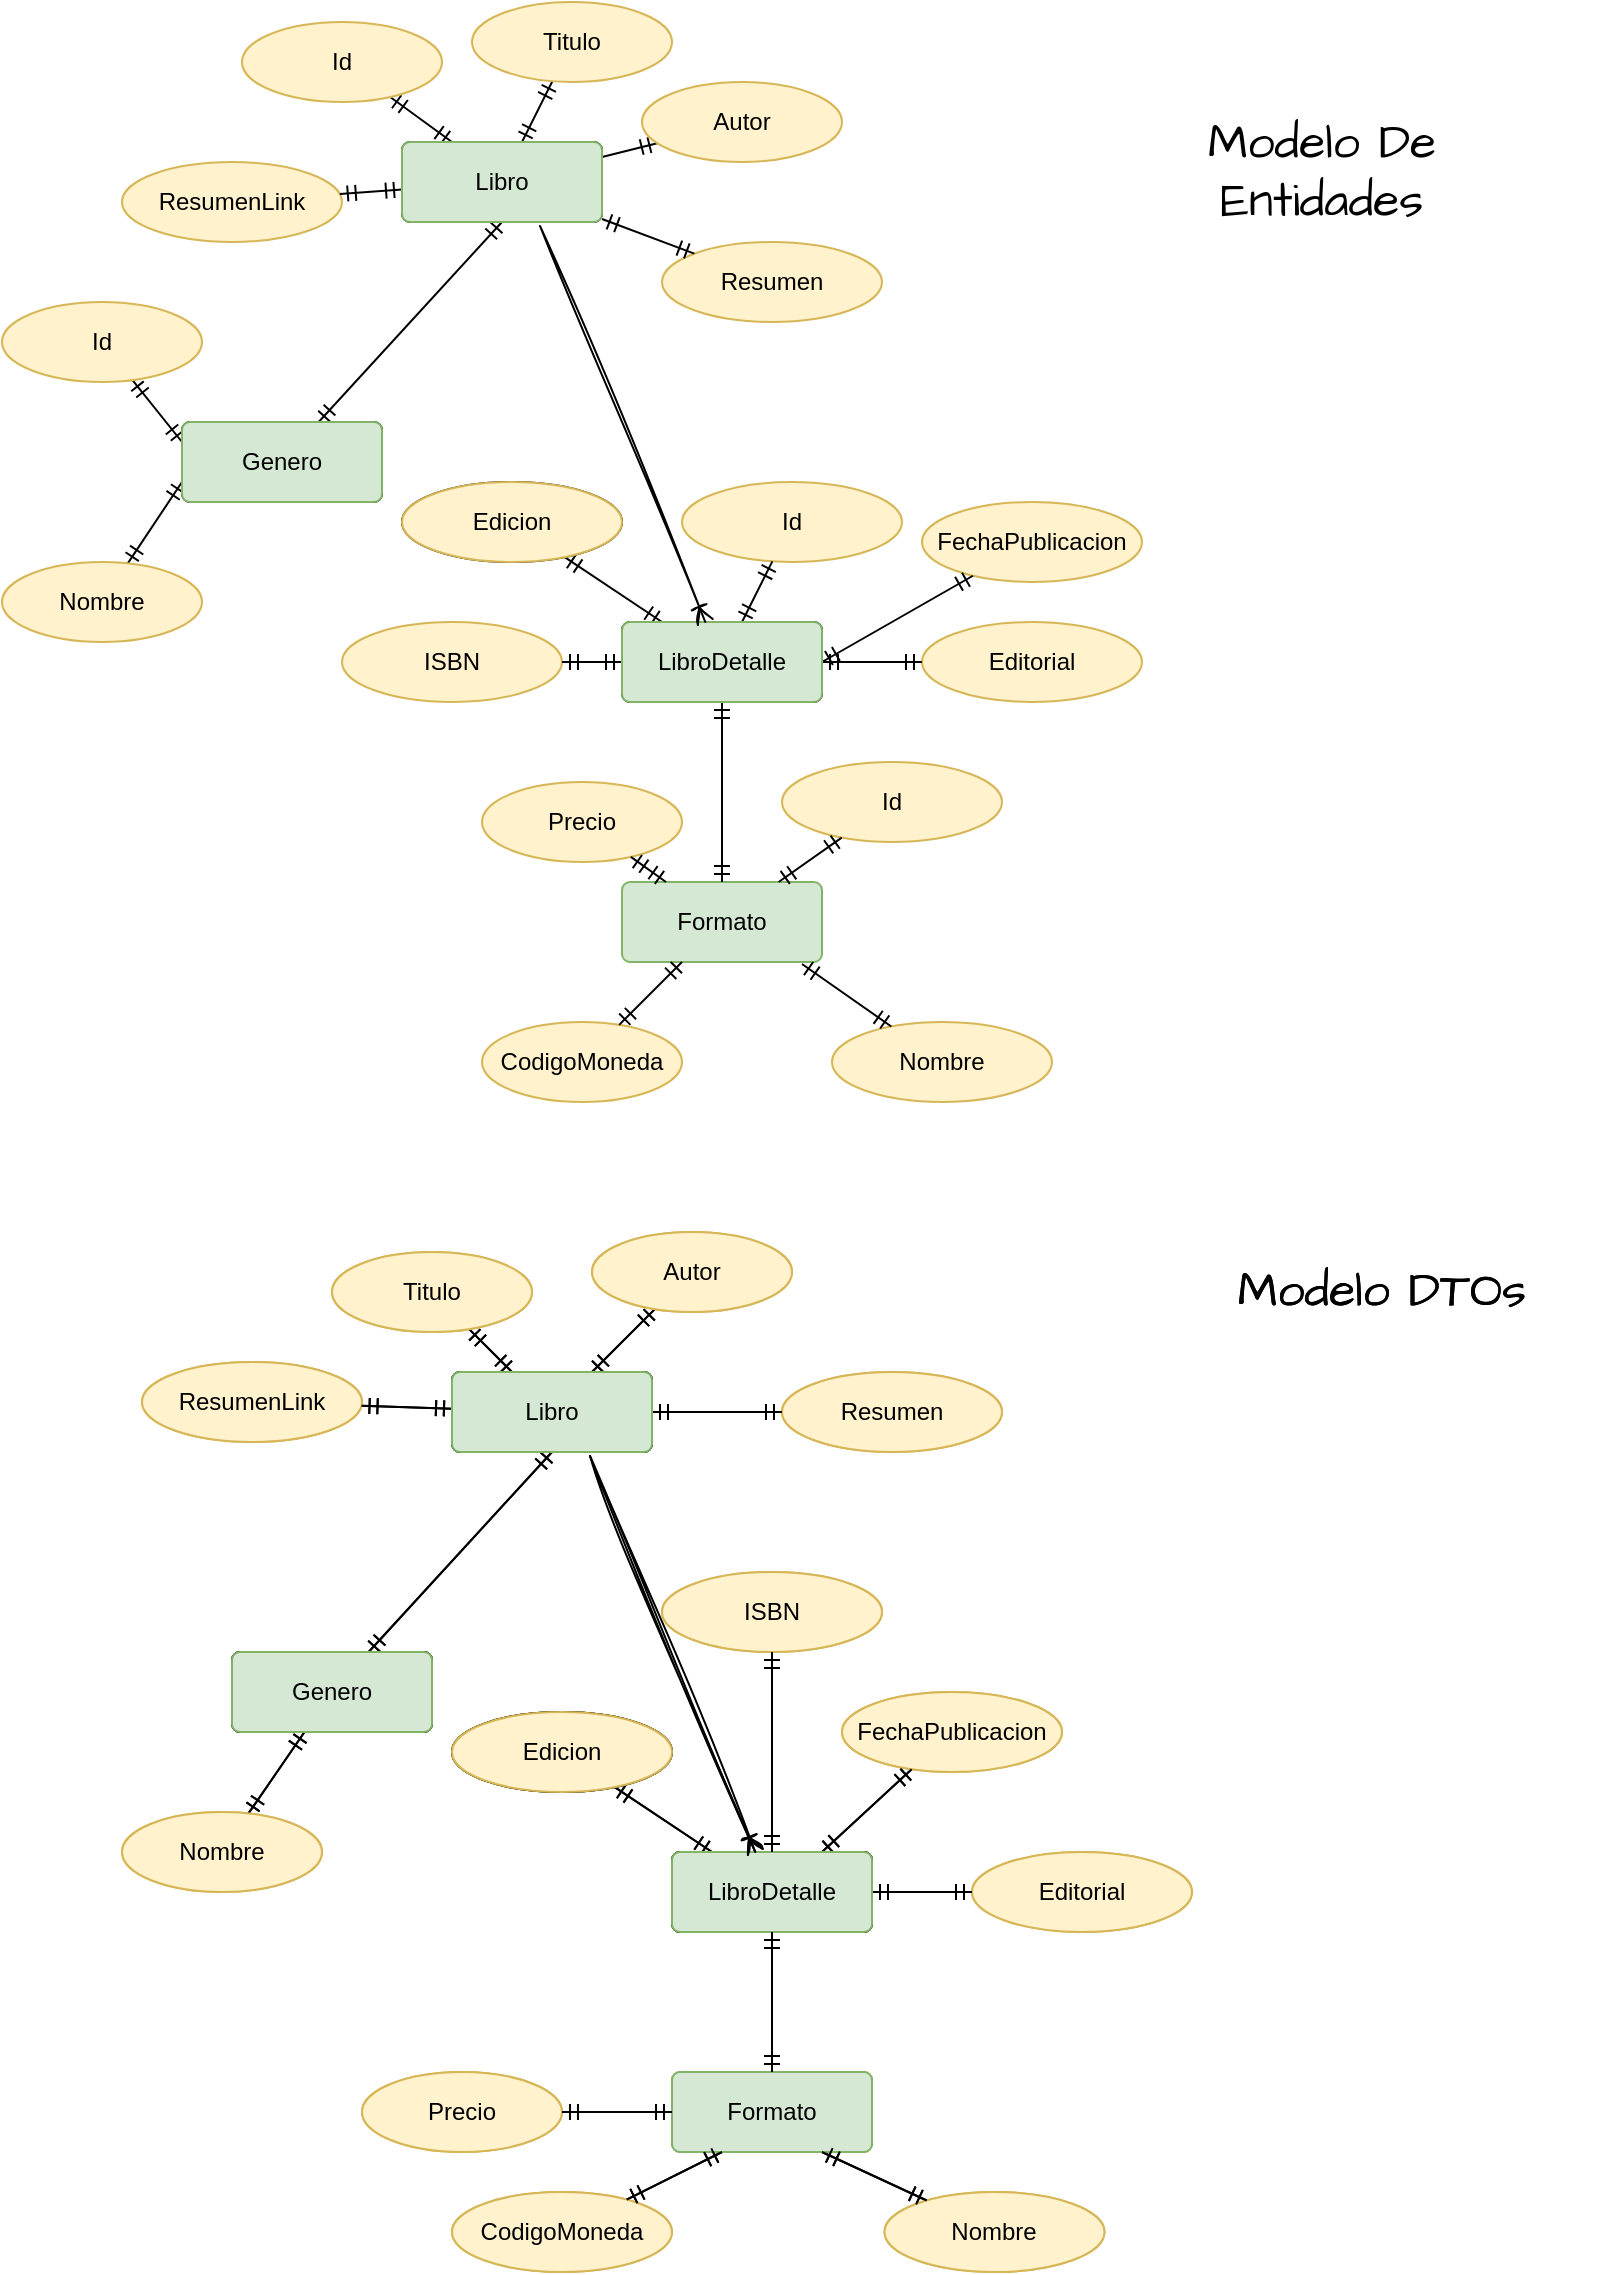 <mxfile version="21.3.6" type="github">
  <diagram id="R2lEEEUBdFMjLlhIrx00" name="Page-1">
    <mxGraphModel dx="1120" dy="452" grid="1" gridSize="10" guides="1" tooltips="1" connect="1" arrows="1" fold="1" page="1" pageScale="1" pageWidth="850" pageHeight="1100" math="0" shadow="0" extFonts="Permanent Marker^https://fonts.googleapis.com/css?family=Permanent+Marker">
      <root>
        <mxCell id="0" />
        <mxCell id="1" parent="0" />
        <mxCell id="uOkx0ZiQwRYjqOjHkl2g-1" style="edgeStyle=none;rounded=0;orthogonalLoop=1;jettySize=auto;html=1;" parent="1" source="uOkx0ZiQwRYjqOjHkl2g-2" edge="1">
          <mxGeometry relative="1" as="geometry">
            <mxPoint x="295" y="715" as="targetPoint" />
          </mxGeometry>
        </mxCell>
        <mxCell id="uOkx0ZiQwRYjqOjHkl2g-2" value="Libro" style="rounded=1;arcSize=10;whiteSpace=wrap;html=1;align=center;" parent="1" vertex="1">
          <mxGeometry x="235" y="715" width="100" height="40" as="geometry" />
        </mxCell>
        <mxCell id="uOkx0ZiQwRYjqOjHkl2g-3" value="Formato" style="rounded=1;arcSize=10;whiteSpace=wrap;html=1;align=center;fillColor=#d5e8d4;strokeColor=#82b366;" parent="1" vertex="1">
          <mxGeometry x="345" y="1065" width="100" height="40" as="geometry" />
        </mxCell>
        <mxCell id="uOkx0ZiQwRYjqOjHkl2g-4" value="Genero" style="rounded=1;arcSize=10;whiteSpace=wrap;html=1;align=center;" parent="1" vertex="1">
          <mxGeometry x="125" y="855" width="100" height="40" as="geometry" />
        </mxCell>
        <mxCell id="uOkx0ZiQwRYjqOjHkl2g-5" value="LibroDetalle" style="rounded=1;arcSize=10;whiteSpace=wrap;html=1;align=center;" parent="1" vertex="1">
          <mxGeometry x="345" y="955" width="100" height="40" as="geometry" />
        </mxCell>
        <mxCell id="uOkx0ZiQwRYjqOjHkl2g-6" value="FechaPublicacion" style="ellipse;whiteSpace=wrap;html=1;align=center;fillColor=#fff2cc;strokeColor=#d6b656;" parent="1" vertex="1">
          <mxGeometry x="430" y="875" width="110" height="40" as="geometry" />
        </mxCell>
        <mxCell id="uOkx0ZiQwRYjqOjHkl2g-7" value="" style="fontSize=12;html=1;endArrow=ERmandOne;startArrow=ERmandOne;rounded=0;" parent="1" source="uOkx0ZiQwRYjqOjHkl2g-2" target="uOkx0ZiQwRYjqOjHkl2g-26" edge="1">
          <mxGeometry width="100" height="100" relative="1" as="geometry">
            <mxPoint x="295" y="725" as="sourcePoint" />
            <mxPoint x="325" y="675" as="targetPoint" />
          </mxGeometry>
        </mxCell>
        <mxCell id="uOkx0ZiQwRYjqOjHkl2g-8" value="" style="fontSize=12;html=1;endArrow=ERmandOne;startArrow=ERmandOne;rounded=0;" parent="1" source="uOkx0ZiQwRYjqOjHkl2g-22" target="uOkx0ZiQwRYjqOjHkl2g-25" edge="1">
          <mxGeometry width="100" height="100" relative="1" as="geometry">
            <mxPoint x="325" y="725" as="sourcePoint" />
            <mxPoint x="362.6" y="715.6" as="targetPoint" />
          </mxGeometry>
        </mxCell>
        <mxCell id="uOkx0ZiQwRYjqOjHkl2g-9" value="" style="fontSize=12;html=1;endArrow=ERmandOne;startArrow=ERmandOne;rounded=0;exitX=0.5;exitY=1;exitDx=0;exitDy=0;" parent="1" source="uOkx0ZiQwRYjqOjHkl2g-2" target="uOkx0ZiQwRYjqOjHkl2g-4" edge="1">
          <mxGeometry width="100" height="100" relative="1" as="geometry">
            <mxPoint x="245" y="745" as="sourcePoint" />
            <mxPoint x="185" y="745" as="targetPoint" />
          </mxGeometry>
        </mxCell>
        <mxCell id="uOkx0ZiQwRYjqOjHkl2g-10" value="" style="fontSize=12;html=1;endArrow=ERmandOne;startArrow=ERmandOne;rounded=0;" parent="1" source="uOkx0ZiQwRYjqOjHkl2g-23" target="uOkx0ZiQwRYjqOjHkl2g-30" edge="1">
          <mxGeometry width="100" height="100" relative="1" as="geometry">
            <mxPoint x="140" y="875" as="sourcePoint" />
            <mxPoint x="103.481" y="844.259" as="targetPoint" />
          </mxGeometry>
        </mxCell>
        <mxCell id="uOkx0ZiQwRYjqOjHkl2g-11" value="" style="fontSize=12;html=1;endArrow=ERmandOne;startArrow=ERmandOne;rounded=0;entryX=0.75;entryY=0;entryDx=0;entryDy=0;" parent="1" source="uOkx0ZiQwRYjqOjHkl2g-6" target="uOkx0ZiQwRYjqOjHkl2g-24" edge="1">
          <mxGeometry width="100" height="100" relative="1" as="geometry">
            <mxPoint x="385" y="862" as="sourcePoint" />
            <mxPoint x="417" y="872" as="targetPoint" />
          </mxGeometry>
        </mxCell>
        <mxCell id="uOkx0ZiQwRYjqOjHkl2g-12" value="Resumen" style="ellipse;whiteSpace=wrap;html=1;align=center;fillColor=#fff2cc;strokeColor=#d6b656;" parent="1" vertex="1">
          <mxGeometry x="400" y="715" width="110" height="40" as="geometry" />
        </mxCell>
        <mxCell id="uOkx0ZiQwRYjqOjHkl2g-13" value="ResumenLink" style="ellipse;whiteSpace=wrap;html=1;align=center;fillColor=#fff2cc;strokeColor=#d6b656;" parent="1" vertex="1">
          <mxGeometry x="80" y="710" width="110" height="40" as="geometry" />
        </mxCell>
        <mxCell id="uOkx0ZiQwRYjqOjHkl2g-14" value="" style="fontSize=12;html=1;endArrow=ERmandOne;startArrow=ERmandOne;rounded=0;entryX=1;entryY=0.5;entryDx=0;entryDy=0;" parent="1" source="uOkx0ZiQwRYjqOjHkl2g-12" target="uOkx0ZiQwRYjqOjHkl2g-22" edge="1">
          <mxGeometry width="100" height="100" relative="1" as="geometry">
            <mxPoint x="510" y="985" as="sourcePoint" />
            <mxPoint x="455" y="985" as="targetPoint" />
          </mxGeometry>
        </mxCell>
        <mxCell id="uOkx0ZiQwRYjqOjHkl2g-15" value="" style="fontSize=12;html=1;endArrow=ERmandOne;startArrow=ERmandOne;rounded=0;" parent="1" source="uOkx0ZiQwRYjqOjHkl2g-22" target="uOkx0ZiQwRYjqOjHkl2g-13" edge="1">
          <mxGeometry width="100" height="100" relative="1" as="geometry">
            <mxPoint x="473" y="1028" as="sourcePoint" />
            <mxPoint x="437" y="1005" as="targetPoint" />
          </mxGeometry>
        </mxCell>
        <mxCell id="uOkx0ZiQwRYjqOjHkl2g-16" value="Nombre" style="ellipse;whiteSpace=wrap;html=1;align=center;fillColor=#fff2cc;strokeColor=#d6b656;" parent="1" vertex="1">
          <mxGeometry x="451.25" y="1125" width="110" height="40" as="geometry" />
        </mxCell>
        <mxCell id="uOkx0ZiQwRYjqOjHkl2g-17" value="" style="fontSize=12;html=1;endArrow=ERmandOne;startArrow=ERmandOne;rounded=0;entryX=0.75;entryY=1;entryDx=0;entryDy=0;" parent="1" source="uOkx0ZiQwRYjqOjHkl2g-16" target="uOkx0ZiQwRYjqOjHkl2g-3" edge="1">
          <mxGeometry width="100" height="100" relative="1" as="geometry">
            <mxPoint x="753" y="832" as="sourcePoint" />
            <mxPoint x="717" y="855" as="targetPoint" />
          </mxGeometry>
        </mxCell>
        <mxCell id="uOkx0ZiQwRYjqOjHkl2g-18" value="Edicion" style="ellipse;whiteSpace=wrap;html=1;align=center;" parent="1" vertex="1">
          <mxGeometry x="235" y="885" width="110" height="40" as="geometry" />
        </mxCell>
        <mxCell id="uOkx0ZiQwRYjqOjHkl2g-19" value="Editorial" style="ellipse;whiteSpace=wrap;html=1;align=center;fillColor=#fff2cc;strokeColor=#d6b656;" parent="1" vertex="1">
          <mxGeometry x="495" y="955" width="110" height="40" as="geometry" />
        </mxCell>
        <mxCell id="uOkx0ZiQwRYjqOjHkl2g-20" value="" style="fontSize=12;html=1;endArrow=ERmandOne;startArrow=ERmandOne;rounded=0;" parent="1" source="uOkx0ZiQwRYjqOjHkl2g-19" target="uOkx0ZiQwRYjqOjHkl2g-5" edge="1">
          <mxGeometry width="100" height="100" relative="1" as="geometry">
            <mxPoint x="530" y="942" as="sourcePoint" />
            <mxPoint x="455" y="985" as="targetPoint" />
          </mxGeometry>
        </mxCell>
        <mxCell id="uOkx0ZiQwRYjqOjHkl2g-21" value="" style="fontSize=12;html=1;endArrow=ERmandOne;startArrow=ERmandOne;rounded=0;" parent="1" source="uOkx0ZiQwRYjqOjHkl2g-18" target="uOkx0ZiQwRYjqOjHkl2g-5" edge="1">
          <mxGeometry width="100" height="100" relative="1" as="geometry">
            <mxPoint x="430" y="935" as="sourcePoint" />
            <mxPoint x="415" y="965" as="targetPoint" />
          </mxGeometry>
        </mxCell>
        <mxCell id="uOkx0ZiQwRYjqOjHkl2g-22" value="Libro" style="rounded=1;arcSize=10;whiteSpace=wrap;html=1;align=center;fillColor=#d5e8d4;strokeColor=#82b366;" parent="1" vertex="1">
          <mxGeometry x="235" y="715" width="100" height="40" as="geometry" />
        </mxCell>
        <mxCell id="uOkx0ZiQwRYjqOjHkl2g-23" value="Genero" style="rounded=1;arcSize=10;whiteSpace=wrap;html=1;align=center;fillColor=#d5e8d4;strokeColor=#82b366;" parent="1" vertex="1">
          <mxGeometry x="125" y="855" width="100" height="40" as="geometry" />
        </mxCell>
        <mxCell id="uOkx0ZiQwRYjqOjHkl2g-24" value="LibroDetalle" style="rounded=1;arcSize=10;whiteSpace=wrap;html=1;align=center;fillColor=#d5e8d4;strokeColor=#82b366;" parent="1" vertex="1">
          <mxGeometry x="345" y="955" width="100" height="40" as="geometry" />
        </mxCell>
        <mxCell id="uOkx0ZiQwRYjqOjHkl2g-25" value="Autor" style="ellipse;whiteSpace=wrap;html=1;align=center;fillColor=#fff2cc;strokeColor=#d6b656;" parent="1" vertex="1">
          <mxGeometry x="305" y="645" width="100" height="40" as="geometry" />
        </mxCell>
        <mxCell id="uOkx0ZiQwRYjqOjHkl2g-26" value="Titulo" style="ellipse;whiteSpace=wrap;html=1;align=center;fillColor=#fff2cc;strokeColor=#d6b656;" parent="1" vertex="1">
          <mxGeometry x="175" y="655" width="100" height="40" as="geometry" />
        </mxCell>
        <mxCell id="uOkx0ZiQwRYjqOjHkl2g-27" value="Edicion" style="ellipse;whiteSpace=wrap;html=1;align=center;fillColor=#fff2cc;strokeColor=#d6b656;" parent="1" vertex="1">
          <mxGeometry x="235" y="885" width="110" height="40" as="geometry" />
        </mxCell>
        <mxCell id="uOkx0ZiQwRYjqOjHkl2g-28" value="&lt;span style=&quot;font-size: 24px;&quot;&gt;Modelo DTOs&lt;br&gt;&lt;/span&gt;" style="text;html=1;strokeColor=none;fillColor=none;align=center;verticalAlign=middle;whiteSpace=wrap;rounded=0;fontSize=20;fontFamily=Architects Daughter;" parent="1" vertex="1">
          <mxGeometry x="590" y="640" width="220" height="70" as="geometry" />
        </mxCell>
        <mxCell id="uOkx0ZiQwRYjqOjHkl2g-29" value="" style="fontSize=12;html=1;endArrow=ERoneToMany;rounded=0;sketch=1;hachureGap=4;jiggle=2;curveFitting=1;fontFamily=Architects Daughter;fontSource=https%3A%2F%2Ffonts.googleapis.com%2Fcss%3Ffamily%3DArchitects%2BDaughter;exitX=0.69;exitY=1.05;exitDx=0;exitDy=0;exitPerimeter=0;" parent="1" source="uOkx0ZiQwRYjqOjHkl2g-22" target="uOkx0ZiQwRYjqOjHkl2g-24" edge="1">
          <mxGeometry width="100" height="100" relative="1" as="geometry">
            <mxPoint x="405" y="1005" as="sourcePoint" />
            <mxPoint x="405" y="1115" as="targetPoint" />
          </mxGeometry>
        </mxCell>
        <mxCell id="uOkx0ZiQwRYjqOjHkl2g-30" value="Nombre" style="ellipse;whiteSpace=wrap;html=1;align=center;fillColor=#fff2cc;strokeColor=#d6b656;" parent="1" vertex="1">
          <mxGeometry x="70" y="935" width="100" height="40" as="geometry" />
        </mxCell>
        <mxCell id="uOkx0ZiQwRYjqOjHkl2g-31" value="CodigoMoneda" style="ellipse;whiteSpace=wrap;html=1;align=center;fillColor=#fff2cc;strokeColor=#d6b656;" parent="1" vertex="1">
          <mxGeometry x="235" y="1125" width="110" height="40" as="geometry" />
        </mxCell>
        <mxCell id="uOkx0ZiQwRYjqOjHkl2g-32" value="" style="fontSize=12;html=1;endArrow=ERmandOne;startArrow=ERmandOne;rounded=0;entryX=0.25;entryY=1;entryDx=0;entryDy=0;" parent="1" source="uOkx0ZiQwRYjqOjHkl2g-31" target="uOkx0ZiQwRYjqOjHkl2g-3" edge="1">
          <mxGeometry width="100" height="100" relative="1" as="geometry">
            <mxPoint x="498.25" y="1132" as="sourcePoint" />
            <mxPoint x="445.25" y="1116" as="targetPoint" />
          </mxGeometry>
        </mxCell>
        <mxCell id="uOkx0ZiQwRYjqOjHkl2g-33" value="" style="fontSize=12;html=1;endArrow=ERmandOne;startArrow=ERmandOne;rounded=0;" parent="1" source="uOkx0ZiQwRYjqOjHkl2g-3" target="uOkx0ZiQwRYjqOjHkl2g-24" edge="1">
          <mxGeometry width="100" height="100" relative="1" as="geometry">
            <mxPoint x="453" y="1036" as="sourcePoint" />
            <mxPoint x="424" y="1005" as="targetPoint" />
          </mxGeometry>
        </mxCell>
        <mxCell id="uOkx0ZiQwRYjqOjHkl2g-34" value="ISBN" style="ellipse;whiteSpace=wrap;html=1;align=center;fillColor=#fff2cc;strokeColor=#d6b656;" parent="1" vertex="1">
          <mxGeometry x="340" y="815" width="110" height="40" as="geometry" />
        </mxCell>
        <mxCell id="uOkx0ZiQwRYjqOjHkl2g-35" value="Precio" style="ellipse;whiteSpace=wrap;html=1;align=center;fillColor=#fff2cc;strokeColor=#d6b656;" parent="1" vertex="1">
          <mxGeometry x="190" y="1065" width="100" height="40" as="geometry" />
        </mxCell>
        <mxCell id="uOkx0ZiQwRYjqOjHkl2g-36" value="" style="fontSize=12;html=1;endArrow=ERmandOne;startArrow=ERmandOne;rounded=0;" parent="1" source="uOkx0ZiQwRYjqOjHkl2g-35" target="uOkx0ZiQwRYjqOjHkl2g-3" edge="1">
          <mxGeometry width="100" height="100" relative="1" as="geometry">
            <mxPoint x="326" y="933" as="sourcePoint" />
            <mxPoint x="375" y="965" as="targetPoint" />
          </mxGeometry>
        </mxCell>
        <mxCell id="uOkx0ZiQwRYjqOjHkl2g-37" value="" style="fontSize=12;html=1;endArrow=ERmandOne;startArrow=ERmandOne;rounded=0;entryX=0.5;entryY=0;entryDx=0;entryDy=0;" parent="1" source="uOkx0ZiQwRYjqOjHkl2g-34" target="uOkx0ZiQwRYjqOjHkl2g-24" edge="1">
          <mxGeometry width="100" height="100" relative="1" as="geometry">
            <mxPoint x="326" y="933" as="sourcePoint" />
            <mxPoint x="375" y="965" as="targetPoint" />
          </mxGeometry>
        </mxCell>
        <mxCell id="uOkx0ZiQwRYjqOjHkl2g-48" style="edgeStyle=none;rounded=0;orthogonalLoop=1;jettySize=auto;html=1;" parent="1" source="uOkx0ZiQwRYjqOjHkl2g-49" edge="1">
          <mxGeometry relative="1" as="geometry">
            <mxPoint x="270" y="100" as="targetPoint" />
          </mxGeometry>
        </mxCell>
        <mxCell id="uOkx0ZiQwRYjqOjHkl2g-49" value="Libro" style="rounded=1;arcSize=10;whiteSpace=wrap;html=1;align=center;" parent="1" vertex="1">
          <mxGeometry x="210" y="100" width="100" height="40" as="geometry" />
        </mxCell>
        <mxCell id="uOkx0ZiQwRYjqOjHkl2g-50" value="Formato" style="rounded=1;arcSize=10;whiteSpace=wrap;html=1;align=center;fillColor=#d5e8d4;strokeColor=#82b366;" parent="1" vertex="1">
          <mxGeometry x="320" y="470" width="100" height="40" as="geometry" />
        </mxCell>
        <mxCell id="uOkx0ZiQwRYjqOjHkl2g-51" value="Genero" style="rounded=1;arcSize=10;whiteSpace=wrap;html=1;align=center;" parent="1" vertex="1">
          <mxGeometry x="100" y="240" width="100" height="40" as="geometry" />
        </mxCell>
        <mxCell id="uOkx0ZiQwRYjqOjHkl2g-53" value="LibroDetalle" style="rounded=1;arcSize=10;whiteSpace=wrap;html=1;align=center;" parent="1" vertex="1">
          <mxGeometry x="320" y="340" width="100" height="40" as="geometry" />
        </mxCell>
        <mxCell id="uOkx0ZiQwRYjqOjHkl2g-54" value="" style="fontSize=12;html=1;endArrow=ERmandOne;startArrow=ERmandOne;rounded=0;exitX=0.25;exitY=0;exitDx=0;exitDy=0;" parent="1" source="uOkx0ZiQwRYjqOjHkl2g-49" target="uOkx0ZiQwRYjqOjHkl2g-90" edge="1">
          <mxGeometry width="100" height="100" relative="1" as="geometry">
            <mxPoint x="370" y="290" as="sourcePoint" />
            <mxPoint x="215.355" y="74.142" as="targetPoint" />
          </mxGeometry>
        </mxCell>
        <mxCell id="uOkx0ZiQwRYjqOjHkl2g-55" value="FechaPublicacion" style="ellipse;whiteSpace=wrap;html=1;align=center;fillColor=#fff2cc;strokeColor=#d6b656;" parent="1" vertex="1">
          <mxGeometry x="470" y="280" width="110" height="40" as="geometry" />
        </mxCell>
        <mxCell id="uOkx0ZiQwRYjqOjHkl2g-56" value="" style="fontSize=12;html=1;endArrow=ERmandOne;startArrow=ERmandOne;rounded=0;" parent="1" source="uOkx0ZiQwRYjqOjHkl2g-49" target="uOkx0ZiQwRYjqOjHkl2g-92" edge="1">
          <mxGeometry width="100" height="100" relative="1" as="geometry">
            <mxPoint x="270" y="110" as="sourcePoint" />
            <mxPoint x="300" y="60" as="targetPoint" />
          </mxGeometry>
        </mxCell>
        <mxCell id="uOkx0ZiQwRYjqOjHkl2g-57" value="" style="fontSize=12;html=1;endArrow=ERmandOne;startArrow=ERmandOne;rounded=0;" parent="1" target="uOkx0ZiQwRYjqOjHkl2g-91" edge="1">
          <mxGeometry width="100" height="100" relative="1" as="geometry">
            <mxPoint x="300" y="110" as="sourcePoint" />
            <mxPoint x="337.6" y="100.6" as="targetPoint" />
          </mxGeometry>
        </mxCell>
        <mxCell id="uOkx0ZiQwRYjqOjHkl2g-58" value="Precio" style="ellipse;whiteSpace=wrap;html=1;align=center;fillColor=#fff2cc;strokeColor=#d6b656;" parent="1" vertex="1">
          <mxGeometry x="250" y="420" width="100" height="40" as="geometry" />
        </mxCell>
        <mxCell id="uOkx0ZiQwRYjqOjHkl2g-59" value="" style="fontSize=12;html=1;endArrow=ERmandOne;startArrow=ERmandOne;rounded=0;" parent="1" source="uOkx0ZiQwRYjqOjHkl2g-50" target="uOkx0ZiQwRYjqOjHkl2g-58" edge="1">
          <mxGeometry width="100" height="100" relative="1" as="geometry">
            <mxPoint x="466.25" y="345" as="sourcePoint" />
            <mxPoint x="225" y="-106" as="targetPoint" />
          </mxGeometry>
        </mxCell>
        <mxCell id="uOkx0ZiQwRYjqOjHkl2g-60" value="" style="fontSize=12;html=1;endArrow=ERmandOne;startArrow=ERmandOne;rounded=0;exitX=0.5;exitY=1;exitDx=0;exitDy=0;" parent="1" source="uOkx0ZiQwRYjqOjHkl2g-49" target="uOkx0ZiQwRYjqOjHkl2g-51" edge="1">
          <mxGeometry width="100" height="100" relative="1" as="geometry">
            <mxPoint x="220" y="130" as="sourcePoint" />
            <mxPoint x="160" y="130" as="targetPoint" />
          </mxGeometry>
        </mxCell>
        <mxCell id="uOkx0ZiQwRYjqOjHkl2g-61" value="" style="fontSize=12;html=1;endArrow=ERmandOne;startArrow=ERmandOne;rounded=0;entryX=0;entryY=0.25;entryDx=0;entryDy=0;" parent="1" source="GYvfwQaz_g3dEIURXx3o-2" target="uOkx0ZiQwRYjqOjHkl2g-51" edge="1">
          <mxGeometry width="100" height="100" relative="1" as="geometry">
            <mxPoint x="75" y="219" as="sourcePoint" />
            <mxPoint x="178" y="250" as="targetPoint" />
          </mxGeometry>
        </mxCell>
        <mxCell id="uOkx0ZiQwRYjqOjHkl2g-62" value="" style="fontSize=12;html=1;endArrow=ERmandOne;startArrow=ERmandOne;rounded=0;exitX=0;exitY=0.75;exitDx=0;exitDy=0;" parent="1" source="uOkx0ZiQwRYjqOjHkl2g-51" target="GYvfwQaz_g3dEIURXx3o-1" edge="1">
          <mxGeometry width="100" height="100" relative="1" as="geometry">
            <mxPoint x="103" y="228" as="sourcePoint" />
            <mxPoint x="75" y="301" as="targetPoint" />
          </mxGeometry>
        </mxCell>
        <mxCell id="uOkx0ZiQwRYjqOjHkl2g-63" value="" style="fontSize=12;html=1;endArrow=ERmandOne;startArrow=ERmandOne;rounded=0;entryX=1;entryY=0.5;entryDx=0;entryDy=0;" parent="1" source="uOkx0ZiQwRYjqOjHkl2g-55" target="uOkx0ZiQwRYjqOjHkl2g-53" edge="1">
          <mxGeometry width="100" height="100" relative="1" as="geometry">
            <mxPoint x="360" y="247" as="sourcePoint" />
            <mxPoint x="392" y="257" as="targetPoint" />
          </mxGeometry>
        </mxCell>
        <mxCell id="uOkx0ZiQwRYjqOjHkl2g-64" value="Id" style="ellipse;whiteSpace=wrap;html=1;align=center;fillColor=#fff2cc;strokeColor=#d6b656;" parent="1" vertex="1">
          <mxGeometry x="350" y="270" width="110" height="40" as="geometry" />
        </mxCell>
        <mxCell id="uOkx0ZiQwRYjqOjHkl2g-65" value="ISBN" style="ellipse;whiteSpace=wrap;html=1;align=center;fillColor=#fff2cc;strokeColor=#d6b656;" parent="1" vertex="1">
          <mxGeometry x="180" y="340" width="110" height="40" as="geometry" />
        </mxCell>
        <mxCell id="uOkx0ZiQwRYjqOjHkl2g-66" value="Resumen" style="ellipse;whiteSpace=wrap;html=1;align=center;fillColor=#fff2cc;strokeColor=#d6b656;" parent="1" vertex="1">
          <mxGeometry x="340" y="150" width="110" height="40" as="geometry" />
        </mxCell>
        <mxCell id="uOkx0ZiQwRYjqOjHkl2g-67" value="ResumenLink" style="ellipse;whiteSpace=wrap;html=1;align=center;fillColor=#fff2cc;strokeColor=#d6b656;" parent="1" vertex="1">
          <mxGeometry x="70" y="110" width="110" height="40" as="geometry" />
        </mxCell>
        <mxCell id="uOkx0ZiQwRYjqOjHkl2g-68" value="" style="fontSize=12;html=1;endArrow=ERmandOne;startArrow=ERmandOne;rounded=0;" parent="1" source="uOkx0ZiQwRYjqOjHkl2g-64" target="uOkx0ZiQwRYjqOjHkl2g-53" edge="1">
          <mxGeometry width="100" height="100" relative="1" as="geometry">
            <mxPoint x="485" y="370" as="sourcePoint" />
            <mxPoint x="430" y="370" as="targetPoint" />
          </mxGeometry>
        </mxCell>
        <mxCell id="uOkx0ZiQwRYjqOjHkl2g-69" value="" style="fontSize=12;html=1;endArrow=ERmandOne;startArrow=ERmandOne;rounded=0;" parent="1" source="uOkx0ZiQwRYjqOjHkl2g-53" target="uOkx0ZiQwRYjqOjHkl2g-65" edge="1">
          <mxGeometry width="100" height="100" relative="1" as="geometry">
            <mxPoint x="407" y="329" as="sourcePoint" />
            <mxPoint x="393" y="350" as="targetPoint" />
          </mxGeometry>
        </mxCell>
        <mxCell id="uOkx0ZiQwRYjqOjHkl2g-70" value="" style="fontSize=12;html=1;endArrow=ERmandOne;startArrow=ERmandOne;rounded=0;" parent="1" source="uOkx0ZiQwRYjqOjHkl2g-66" target="uOkx0ZiQwRYjqOjHkl2g-87" edge="1">
          <mxGeometry width="100" height="100" relative="1" as="geometry">
            <mxPoint x="485" y="370" as="sourcePoint" />
            <mxPoint x="430" y="370" as="targetPoint" />
          </mxGeometry>
        </mxCell>
        <mxCell id="uOkx0ZiQwRYjqOjHkl2g-71" value="" style="fontSize=12;html=1;endArrow=ERmandOne;startArrow=ERmandOne;rounded=0;" parent="1" source="uOkx0ZiQwRYjqOjHkl2g-87" target="uOkx0ZiQwRYjqOjHkl2g-67" edge="1">
          <mxGeometry width="100" height="100" relative="1" as="geometry">
            <mxPoint x="448" y="413" as="sourcePoint" />
            <mxPoint x="412" y="390" as="targetPoint" />
          </mxGeometry>
        </mxCell>
        <mxCell id="uOkx0ZiQwRYjqOjHkl2g-72" value="Id" style="ellipse;whiteSpace=wrap;html=1;align=center;fillColor=#fff2cc;strokeColor=#d6b656;" parent="1" vertex="1">
          <mxGeometry x="400" y="410" width="110" height="40" as="geometry" />
        </mxCell>
        <mxCell id="uOkx0ZiQwRYjqOjHkl2g-73" value="" style="fontSize=12;html=1;endArrow=ERmandOne;startArrow=ERmandOne;rounded=0;" parent="1" source="uOkx0ZiQwRYjqOjHkl2g-72" target="uOkx0ZiQwRYjqOjHkl2g-50" edge="1">
          <mxGeometry width="100" height="100" relative="1" as="geometry">
            <mxPoint x="610" y="280" as="sourcePoint" />
            <mxPoint x="430" y="280" as="targetPoint" />
          </mxGeometry>
        </mxCell>
        <mxCell id="uOkx0ZiQwRYjqOjHkl2g-74" value="Nombre" style="ellipse;whiteSpace=wrap;html=1;align=center;fillColor=#fff2cc;strokeColor=#d6b656;" parent="1" vertex="1">
          <mxGeometry x="425" y="540" width="110" height="40" as="geometry" />
        </mxCell>
        <mxCell id="uOkx0ZiQwRYjqOjHkl2g-75" value="" style="fontSize=12;html=1;endArrow=ERmandOne;startArrow=ERmandOne;rounded=0;entryX=0.9;entryY=1.025;entryDx=0;entryDy=0;entryPerimeter=0;" parent="1" source="uOkx0ZiQwRYjqOjHkl2g-74" target="uOkx0ZiQwRYjqOjHkl2g-50" edge="1">
          <mxGeometry width="100" height="100" relative="1" as="geometry">
            <mxPoint x="728" y="237" as="sourcePoint" />
            <mxPoint x="692" y="260" as="targetPoint" />
          </mxGeometry>
        </mxCell>
        <mxCell id="uOkx0ZiQwRYjqOjHkl2g-76" value="Edicion" style="ellipse;whiteSpace=wrap;html=1;align=center;" parent="1" vertex="1">
          <mxGeometry x="210" y="270" width="110" height="40" as="geometry" />
        </mxCell>
        <mxCell id="uOkx0ZiQwRYjqOjHkl2g-77" value="Editorial" style="ellipse;whiteSpace=wrap;html=1;align=center;fillColor=#fff2cc;strokeColor=#d6b656;" parent="1" vertex="1">
          <mxGeometry x="470" y="340" width="110" height="40" as="geometry" />
        </mxCell>
        <mxCell id="uOkx0ZiQwRYjqOjHkl2g-78" value="" style="fontSize=12;html=1;endArrow=ERmandOne;startArrow=ERmandOne;rounded=0;" parent="1" source="uOkx0ZiQwRYjqOjHkl2g-77" target="uOkx0ZiQwRYjqOjHkl2g-53" edge="1">
          <mxGeometry width="100" height="100" relative="1" as="geometry">
            <mxPoint x="505" y="327" as="sourcePoint" />
            <mxPoint x="430" y="370" as="targetPoint" />
          </mxGeometry>
        </mxCell>
        <mxCell id="uOkx0ZiQwRYjqOjHkl2g-79" value="" style="fontSize=12;html=1;endArrow=ERmandOne;startArrow=ERmandOne;rounded=0;" parent="1" source="uOkx0ZiQwRYjqOjHkl2g-76" target="uOkx0ZiQwRYjqOjHkl2g-53" edge="1">
          <mxGeometry width="100" height="100" relative="1" as="geometry">
            <mxPoint x="405" y="320" as="sourcePoint" />
            <mxPoint x="390" y="350" as="targetPoint" />
          </mxGeometry>
        </mxCell>
        <mxCell id="uOkx0ZiQwRYjqOjHkl2g-80" value="" style="fontSize=12;html=1;endArrow=ERmandOne;startArrow=ERmandOne;rounded=0;" parent="1" source="uOkx0ZiQwRYjqOjHkl2g-89" target="uOkx0ZiQwRYjqOjHkl2g-50" edge="1">
          <mxGeometry width="100" height="100" relative="1" as="geometry">
            <mxPoint x="370" y="580" as="sourcePoint" />
            <mxPoint x="380" y="390" as="targetPoint" />
          </mxGeometry>
        </mxCell>
        <mxCell id="uOkx0ZiQwRYjqOjHkl2g-87" value="Libro" style="rounded=1;arcSize=10;whiteSpace=wrap;html=1;align=center;fillColor=#d5e8d4;strokeColor=#82b366;" parent="1" vertex="1">
          <mxGeometry x="210" y="100" width="100" height="40" as="geometry" />
        </mxCell>
        <mxCell id="uOkx0ZiQwRYjqOjHkl2g-88" value="Genero" style="rounded=1;arcSize=10;whiteSpace=wrap;html=1;align=center;fillColor=#d5e8d4;strokeColor=#82b366;" parent="1" vertex="1">
          <mxGeometry x="100" y="240" width="100" height="40" as="geometry" />
        </mxCell>
        <mxCell id="uOkx0ZiQwRYjqOjHkl2g-89" value="LibroDetalle" style="rounded=1;arcSize=10;whiteSpace=wrap;html=1;align=center;fillColor=#d5e8d4;strokeColor=#82b366;" parent="1" vertex="1">
          <mxGeometry x="320" y="340" width="100" height="40" as="geometry" />
        </mxCell>
        <mxCell id="uOkx0ZiQwRYjqOjHkl2g-90" value="Id" style="ellipse;whiteSpace=wrap;html=1;align=center;fillColor=#fff2cc;strokeColor=#d6b656;" parent="1" vertex="1">
          <mxGeometry x="130" y="40" width="100" height="40" as="geometry" />
        </mxCell>
        <mxCell id="uOkx0ZiQwRYjqOjHkl2g-91" value="Autor" style="ellipse;whiteSpace=wrap;html=1;align=center;fillColor=#fff2cc;strokeColor=#d6b656;" parent="1" vertex="1">
          <mxGeometry x="330" y="70" width="100" height="40" as="geometry" />
        </mxCell>
        <mxCell id="uOkx0ZiQwRYjqOjHkl2g-92" value="Titulo" style="ellipse;whiteSpace=wrap;html=1;align=center;fillColor=#fff2cc;strokeColor=#d6b656;" parent="1" vertex="1">
          <mxGeometry x="245" y="30" width="100" height="40" as="geometry" />
        </mxCell>
        <mxCell id="uOkx0ZiQwRYjqOjHkl2g-93" value="Edicion" style="ellipse;whiteSpace=wrap;html=1;align=center;fillColor=#fff2cc;strokeColor=#d6b656;" parent="1" vertex="1">
          <mxGeometry x="210" y="270" width="110" height="40" as="geometry" />
        </mxCell>
        <mxCell id="uOkx0ZiQwRYjqOjHkl2g-96" value="&lt;span style=&quot;font-size: 24px;&quot;&gt;Modelo De Entidades&lt;br&gt;&lt;/span&gt;" style="text;html=1;strokeColor=none;fillColor=none;align=center;verticalAlign=middle;whiteSpace=wrap;rounded=0;fontSize=20;fontFamily=Architects Daughter;" parent="1" vertex="1">
          <mxGeometry x="560" y="80" width="220" height="70" as="geometry" />
        </mxCell>
        <mxCell id="uOkx0ZiQwRYjqOjHkl2g-97" value="" style="fontSize=12;html=1;endArrow=ERoneToMany;rounded=0;sketch=1;hachureGap=4;jiggle=2;curveFitting=1;fontFamily=Architects Daughter;fontSource=https%3A%2F%2Ffonts.googleapis.com%2Fcss%3Ffamily%3DArchitects%2BDaughter;exitX=0.69;exitY=1.05;exitDx=0;exitDy=0;exitPerimeter=0;" parent="1" source="uOkx0ZiQwRYjqOjHkl2g-87" target="uOkx0ZiQwRYjqOjHkl2g-89" edge="1">
          <mxGeometry width="100" height="100" relative="1" as="geometry">
            <mxPoint x="380" y="390" as="sourcePoint" />
            <mxPoint x="380" y="500" as="targetPoint" />
          </mxGeometry>
        </mxCell>
        <mxCell id="uOkx0ZiQwRYjqOjHkl2g-98" style="edgeStyle=none;rounded=0;orthogonalLoop=1;jettySize=auto;html=1;" parent="1" source="uOkx0ZiQwRYjqOjHkl2g-99" edge="1">
          <mxGeometry relative="1" as="geometry">
            <mxPoint x="295" y="715" as="targetPoint" />
          </mxGeometry>
        </mxCell>
        <mxCell id="uOkx0ZiQwRYjqOjHkl2g-99" value="Libro" style="rounded=1;arcSize=10;whiteSpace=wrap;html=1;align=center;" parent="1" vertex="1">
          <mxGeometry x="235" y="715" width="100" height="40" as="geometry" />
        </mxCell>
        <mxCell id="uOkx0ZiQwRYjqOjHkl2g-100" value="Formato" style="rounded=1;arcSize=10;whiteSpace=wrap;html=1;align=center;fillColor=#d5e8d4;strokeColor=#82b366;" parent="1" vertex="1">
          <mxGeometry x="345" y="1065" width="100" height="40" as="geometry" />
        </mxCell>
        <mxCell id="uOkx0ZiQwRYjqOjHkl2g-101" value="Genero" style="rounded=1;arcSize=10;whiteSpace=wrap;html=1;align=center;" parent="1" vertex="1">
          <mxGeometry x="125" y="855" width="100" height="40" as="geometry" />
        </mxCell>
        <mxCell id="uOkx0ZiQwRYjqOjHkl2g-102" value="LibroDetalle" style="rounded=1;arcSize=10;whiteSpace=wrap;html=1;align=center;" parent="1" vertex="1">
          <mxGeometry x="345" y="955" width="100" height="40" as="geometry" />
        </mxCell>
        <mxCell id="uOkx0ZiQwRYjqOjHkl2g-103" value="FechaPublicacion" style="ellipse;whiteSpace=wrap;html=1;align=center;fillColor=#fff2cc;strokeColor=#d6b656;" parent="1" vertex="1">
          <mxGeometry x="430" y="875" width="110" height="40" as="geometry" />
        </mxCell>
        <mxCell id="uOkx0ZiQwRYjqOjHkl2g-104" value="" style="fontSize=12;html=1;endArrow=ERmandOne;startArrow=ERmandOne;rounded=0;" parent="1" source="uOkx0ZiQwRYjqOjHkl2g-99" target="uOkx0ZiQwRYjqOjHkl2g-123" edge="1">
          <mxGeometry width="100" height="100" relative="1" as="geometry">
            <mxPoint x="295" y="725" as="sourcePoint" />
            <mxPoint x="325" y="675" as="targetPoint" />
          </mxGeometry>
        </mxCell>
        <mxCell id="uOkx0ZiQwRYjqOjHkl2g-105" value="" style="fontSize=12;html=1;endArrow=ERmandOne;startArrow=ERmandOne;rounded=0;" parent="1" source="uOkx0ZiQwRYjqOjHkl2g-119" target="uOkx0ZiQwRYjqOjHkl2g-122" edge="1">
          <mxGeometry width="100" height="100" relative="1" as="geometry">
            <mxPoint x="325" y="725" as="sourcePoint" />
            <mxPoint x="362.6" y="715.6" as="targetPoint" />
          </mxGeometry>
        </mxCell>
        <mxCell id="uOkx0ZiQwRYjqOjHkl2g-106" value="" style="fontSize=12;html=1;endArrow=ERmandOne;startArrow=ERmandOne;rounded=0;exitX=0.5;exitY=1;exitDx=0;exitDy=0;" parent="1" source="uOkx0ZiQwRYjqOjHkl2g-99" target="uOkx0ZiQwRYjqOjHkl2g-101" edge="1">
          <mxGeometry width="100" height="100" relative="1" as="geometry">
            <mxPoint x="245" y="745" as="sourcePoint" />
            <mxPoint x="185" y="745" as="targetPoint" />
          </mxGeometry>
        </mxCell>
        <mxCell id="uOkx0ZiQwRYjqOjHkl2g-107" value="" style="fontSize=12;html=1;endArrow=ERmandOne;startArrow=ERmandOne;rounded=0;" parent="1" source="uOkx0ZiQwRYjqOjHkl2g-120" target="uOkx0ZiQwRYjqOjHkl2g-127" edge="1">
          <mxGeometry width="100" height="100" relative="1" as="geometry">
            <mxPoint x="140" y="875" as="sourcePoint" />
            <mxPoint x="103.481" y="844.259" as="targetPoint" />
          </mxGeometry>
        </mxCell>
        <mxCell id="uOkx0ZiQwRYjqOjHkl2g-108" value="" style="fontSize=12;html=1;endArrow=ERmandOne;startArrow=ERmandOne;rounded=0;entryX=0.75;entryY=0;entryDx=0;entryDy=0;" parent="1" source="uOkx0ZiQwRYjqOjHkl2g-103" target="uOkx0ZiQwRYjqOjHkl2g-121" edge="1">
          <mxGeometry width="100" height="100" relative="1" as="geometry">
            <mxPoint x="385" y="862" as="sourcePoint" />
            <mxPoint x="417" y="872" as="targetPoint" />
          </mxGeometry>
        </mxCell>
        <mxCell id="uOkx0ZiQwRYjqOjHkl2g-109" value="Resumen" style="ellipse;whiteSpace=wrap;html=1;align=center;fillColor=#fff2cc;strokeColor=#d6b656;" parent="1" vertex="1">
          <mxGeometry x="400" y="715" width="110" height="40" as="geometry" />
        </mxCell>
        <mxCell id="uOkx0ZiQwRYjqOjHkl2g-110" value="ResumenLink" style="ellipse;whiteSpace=wrap;html=1;align=center;fillColor=#fff2cc;strokeColor=#d6b656;" parent="1" vertex="1">
          <mxGeometry x="80" y="710" width="110" height="40" as="geometry" />
        </mxCell>
        <mxCell id="uOkx0ZiQwRYjqOjHkl2g-111" value="" style="fontSize=12;html=1;endArrow=ERmandOne;startArrow=ERmandOne;rounded=0;entryX=1;entryY=0.5;entryDx=0;entryDy=0;" parent="1" source="uOkx0ZiQwRYjqOjHkl2g-109" target="uOkx0ZiQwRYjqOjHkl2g-119" edge="1">
          <mxGeometry width="100" height="100" relative="1" as="geometry">
            <mxPoint x="510" y="985" as="sourcePoint" />
            <mxPoint x="455" y="985" as="targetPoint" />
          </mxGeometry>
        </mxCell>
        <mxCell id="uOkx0ZiQwRYjqOjHkl2g-112" value="" style="fontSize=12;html=1;endArrow=ERmandOne;startArrow=ERmandOne;rounded=0;" parent="1" source="uOkx0ZiQwRYjqOjHkl2g-119" target="uOkx0ZiQwRYjqOjHkl2g-110" edge="1">
          <mxGeometry width="100" height="100" relative="1" as="geometry">
            <mxPoint x="473" y="1028" as="sourcePoint" />
            <mxPoint x="437" y="1005" as="targetPoint" />
          </mxGeometry>
        </mxCell>
        <mxCell id="uOkx0ZiQwRYjqOjHkl2g-113" value="Nombre" style="ellipse;whiteSpace=wrap;html=1;align=center;fillColor=#fff2cc;strokeColor=#d6b656;" parent="1" vertex="1">
          <mxGeometry x="451.25" y="1125" width="110" height="40" as="geometry" />
        </mxCell>
        <mxCell id="uOkx0ZiQwRYjqOjHkl2g-114" value="" style="fontSize=12;html=1;endArrow=ERmandOne;startArrow=ERmandOne;rounded=0;entryX=0.75;entryY=1;entryDx=0;entryDy=0;" parent="1" source="uOkx0ZiQwRYjqOjHkl2g-113" target="uOkx0ZiQwRYjqOjHkl2g-100" edge="1">
          <mxGeometry width="100" height="100" relative="1" as="geometry">
            <mxPoint x="753" y="832" as="sourcePoint" />
            <mxPoint x="717" y="855" as="targetPoint" />
          </mxGeometry>
        </mxCell>
        <mxCell id="uOkx0ZiQwRYjqOjHkl2g-115" value="Edicion" style="ellipse;whiteSpace=wrap;html=1;align=center;" parent="1" vertex="1">
          <mxGeometry x="235" y="885" width="110" height="40" as="geometry" />
        </mxCell>
        <mxCell id="uOkx0ZiQwRYjqOjHkl2g-116" value="Editorial" style="ellipse;whiteSpace=wrap;html=1;align=center;fillColor=#fff2cc;strokeColor=#d6b656;" parent="1" vertex="1">
          <mxGeometry x="495" y="955" width="110" height="40" as="geometry" />
        </mxCell>
        <mxCell id="uOkx0ZiQwRYjqOjHkl2g-117" value="" style="fontSize=12;html=1;endArrow=ERmandOne;startArrow=ERmandOne;rounded=0;" parent="1" source="uOkx0ZiQwRYjqOjHkl2g-116" target="uOkx0ZiQwRYjqOjHkl2g-102" edge="1">
          <mxGeometry width="100" height="100" relative="1" as="geometry">
            <mxPoint x="530" y="942" as="sourcePoint" />
            <mxPoint x="455" y="985" as="targetPoint" />
          </mxGeometry>
        </mxCell>
        <mxCell id="uOkx0ZiQwRYjqOjHkl2g-118" value="" style="fontSize=12;html=1;endArrow=ERmandOne;startArrow=ERmandOne;rounded=0;" parent="1" source="uOkx0ZiQwRYjqOjHkl2g-115" target="uOkx0ZiQwRYjqOjHkl2g-102" edge="1">
          <mxGeometry width="100" height="100" relative="1" as="geometry">
            <mxPoint x="430" y="935" as="sourcePoint" />
            <mxPoint x="415" y="965" as="targetPoint" />
          </mxGeometry>
        </mxCell>
        <mxCell id="uOkx0ZiQwRYjqOjHkl2g-119" value="Libro" style="rounded=1;arcSize=10;whiteSpace=wrap;html=1;align=center;fillColor=#d5e8d4;strokeColor=#82b366;" parent="1" vertex="1">
          <mxGeometry x="235" y="715" width="100" height="40" as="geometry" />
        </mxCell>
        <mxCell id="uOkx0ZiQwRYjqOjHkl2g-120" value="Genero" style="rounded=1;arcSize=10;whiteSpace=wrap;html=1;align=center;fillColor=#d5e8d4;strokeColor=#82b366;" parent="1" vertex="1">
          <mxGeometry x="125" y="855" width="100" height="40" as="geometry" />
        </mxCell>
        <mxCell id="uOkx0ZiQwRYjqOjHkl2g-121" value="LibroDetalle" style="rounded=1;arcSize=10;whiteSpace=wrap;html=1;align=center;fillColor=#d5e8d4;strokeColor=#82b366;" parent="1" vertex="1">
          <mxGeometry x="345" y="955" width="100" height="40" as="geometry" />
        </mxCell>
        <mxCell id="uOkx0ZiQwRYjqOjHkl2g-122" value="Autor" style="ellipse;whiteSpace=wrap;html=1;align=center;fillColor=#fff2cc;strokeColor=#d6b656;" parent="1" vertex="1">
          <mxGeometry x="305" y="645" width="100" height="40" as="geometry" />
        </mxCell>
        <mxCell id="uOkx0ZiQwRYjqOjHkl2g-123" value="Titulo" style="ellipse;whiteSpace=wrap;html=1;align=center;fillColor=#fff2cc;strokeColor=#d6b656;" parent="1" vertex="1">
          <mxGeometry x="175" y="655" width="100" height="40" as="geometry" />
        </mxCell>
        <mxCell id="uOkx0ZiQwRYjqOjHkl2g-124" value="Edicion" style="ellipse;whiteSpace=wrap;html=1;align=center;fillColor=#fff2cc;strokeColor=#d6b656;" parent="1" vertex="1">
          <mxGeometry x="235" y="885" width="110" height="40" as="geometry" />
        </mxCell>
        <mxCell id="uOkx0ZiQwRYjqOjHkl2g-125" value="&lt;span style=&quot;font-size: 24px;&quot;&gt;Modelo DTOs&lt;br&gt;&lt;/span&gt;" style="text;html=1;strokeColor=none;fillColor=none;align=center;verticalAlign=middle;whiteSpace=wrap;rounded=0;fontSize=20;fontFamily=Architects Daughter;" parent="1" vertex="1">
          <mxGeometry x="590" y="640" width="220" height="70" as="geometry" />
        </mxCell>
        <mxCell id="uOkx0ZiQwRYjqOjHkl2g-126" value="" style="fontSize=12;html=1;endArrow=ERoneToMany;rounded=0;sketch=1;hachureGap=4;jiggle=2;curveFitting=1;fontFamily=Architects Daughter;fontSource=https%3A%2F%2Ffonts.googleapis.com%2Fcss%3Ffamily%3DArchitects%2BDaughter;exitX=0.69;exitY=1.05;exitDx=0;exitDy=0;exitPerimeter=0;" parent="1" source="uOkx0ZiQwRYjqOjHkl2g-119" target="uOkx0ZiQwRYjqOjHkl2g-121" edge="1">
          <mxGeometry width="100" height="100" relative="1" as="geometry">
            <mxPoint x="405" y="1005" as="sourcePoint" />
            <mxPoint x="405" y="1115" as="targetPoint" />
          </mxGeometry>
        </mxCell>
        <mxCell id="uOkx0ZiQwRYjqOjHkl2g-127" value="Nombre" style="ellipse;whiteSpace=wrap;html=1;align=center;fillColor=#fff2cc;strokeColor=#d6b656;" parent="1" vertex="1">
          <mxGeometry x="70" y="935" width="100" height="40" as="geometry" />
        </mxCell>
        <mxCell id="uOkx0ZiQwRYjqOjHkl2g-128" value="CodigoMoneda" style="ellipse;whiteSpace=wrap;html=1;align=center;fillColor=#fff2cc;strokeColor=#d6b656;" parent="1" vertex="1">
          <mxGeometry x="235" y="1125" width="110" height="40" as="geometry" />
        </mxCell>
        <mxCell id="uOkx0ZiQwRYjqOjHkl2g-129" value="" style="fontSize=12;html=1;endArrow=ERmandOne;startArrow=ERmandOne;rounded=0;entryX=0.25;entryY=1;entryDx=0;entryDy=0;" parent="1" source="uOkx0ZiQwRYjqOjHkl2g-128" target="uOkx0ZiQwRYjqOjHkl2g-100" edge="1">
          <mxGeometry width="100" height="100" relative="1" as="geometry">
            <mxPoint x="498.25" y="1132" as="sourcePoint" />
            <mxPoint x="445.25" y="1116" as="targetPoint" />
          </mxGeometry>
        </mxCell>
        <mxCell id="uOkx0ZiQwRYjqOjHkl2g-130" value="CodigoMoneda" style="ellipse;whiteSpace=wrap;html=1;align=center;fillColor=#fff2cc;strokeColor=#d6b656;" parent="1" vertex="1">
          <mxGeometry x="250" y="540" width="100" height="40" as="geometry" />
        </mxCell>
        <mxCell id="uOkx0ZiQwRYjqOjHkl2g-131" value="" style="fontSize=12;html=1;endArrow=ERmandOne;startArrow=ERmandOne;rounded=0;" parent="1" source="uOkx0ZiQwRYjqOjHkl2g-130" target="uOkx0ZiQwRYjqOjHkl2g-50" edge="1">
          <mxGeometry width="100" height="100" relative="1" as="geometry">
            <mxPoint x="472" y="473" as="sourcePoint" />
            <mxPoint x="430" y="485" as="targetPoint" />
          </mxGeometry>
        </mxCell>
        <mxCell id="uOkx0ZiQwRYjqOjHkl2g-132" value="" style="fontSize=12;html=1;endArrow=ERmandOne;startArrow=ERmandOne;rounded=0;" parent="1" source="uOkx0ZiQwRYjqOjHkl2g-100" target="uOkx0ZiQwRYjqOjHkl2g-121" edge="1">
          <mxGeometry width="100" height="100" relative="1" as="geometry">
            <mxPoint x="453" y="1036" as="sourcePoint" />
            <mxPoint x="424" y="1005" as="targetPoint" />
          </mxGeometry>
        </mxCell>
        <mxCell id="uOkx0ZiQwRYjqOjHkl2g-133" value="ISBN" style="ellipse;whiteSpace=wrap;html=1;align=center;fillColor=#fff2cc;strokeColor=#d6b656;" parent="1" vertex="1">
          <mxGeometry x="340" y="815" width="110" height="40" as="geometry" />
        </mxCell>
        <mxCell id="uOkx0ZiQwRYjqOjHkl2g-134" value="Precio" style="ellipse;whiteSpace=wrap;html=1;align=center;fillColor=#fff2cc;strokeColor=#d6b656;" parent="1" vertex="1">
          <mxGeometry x="190" y="1065" width="100" height="40" as="geometry" />
        </mxCell>
        <mxCell id="uOkx0ZiQwRYjqOjHkl2g-135" value="" style="fontSize=12;html=1;endArrow=ERmandOne;startArrow=ERmandOne;rounded=0;" parent="1" source="uOkx0ZiQwRYjqOjHkl2g-134" target="uOkx0ZiQwRYjqOjHkl2g-100" edge="1">
          <mxGeometry width="100" height="100" relative="1" as="geometry">
            <mxPoint x="326" y="933" as="sourcePoint" />
            <mxPoint x="375" y="965" as="targetPoint" />
          </mxGeometry>
        </mxCell>
        <mxCell id="uOkx0ZiQwRYjqOjHkl2g-136" value="" style="fontSize=12;html=1;endArrow=ERmandOne;startArrow=ERmandOne;rounded=0;entryX=0.5;entryY=0;entryDx=0;entryDy=0;" parent="1" source="uOkx0ZiQwRYjqOjHkl2g-133" target="uOkx0ZiQwRYjqOjHkl2g-121" edge="1">
          <mxGeometry width="100" height="100" relative="1" as="geometry">
            <mxPoint x="326" y="933" as="sourcePoint" />
            <mxPoint x="375" y="965" as="targetPoint" />
          </mxGeometry>
        </mxCell>
        <mxCell id="GYvfwQaz_g3dEIURXx3o-1" value="Nombre" style="ellipse;whiteSpace=wrap;html=1;align=center;fillColor=#fff2cc;strokeColor=#d6b656;" parent="1" vertex="1">
          <mxGeometry x="10" y="310" width="100" height="40" as="geometry" />
        </mxCell>
        <mxCell id="GYvfwQaz_g3dEIURXx3o-2" value="Id" style="ellipse;whiteSpace=wrap;html=1;align=center;fillColor=#fff2cc;strokeColor=#d6b656;" parent="1" vertex="1">
          <mxGeometry x="10" y="180" width="100" height="40" as="geometry" />
        </mxCell>
      </root>
    </mxGraphModel>
  </diagram>
</mxfile>
